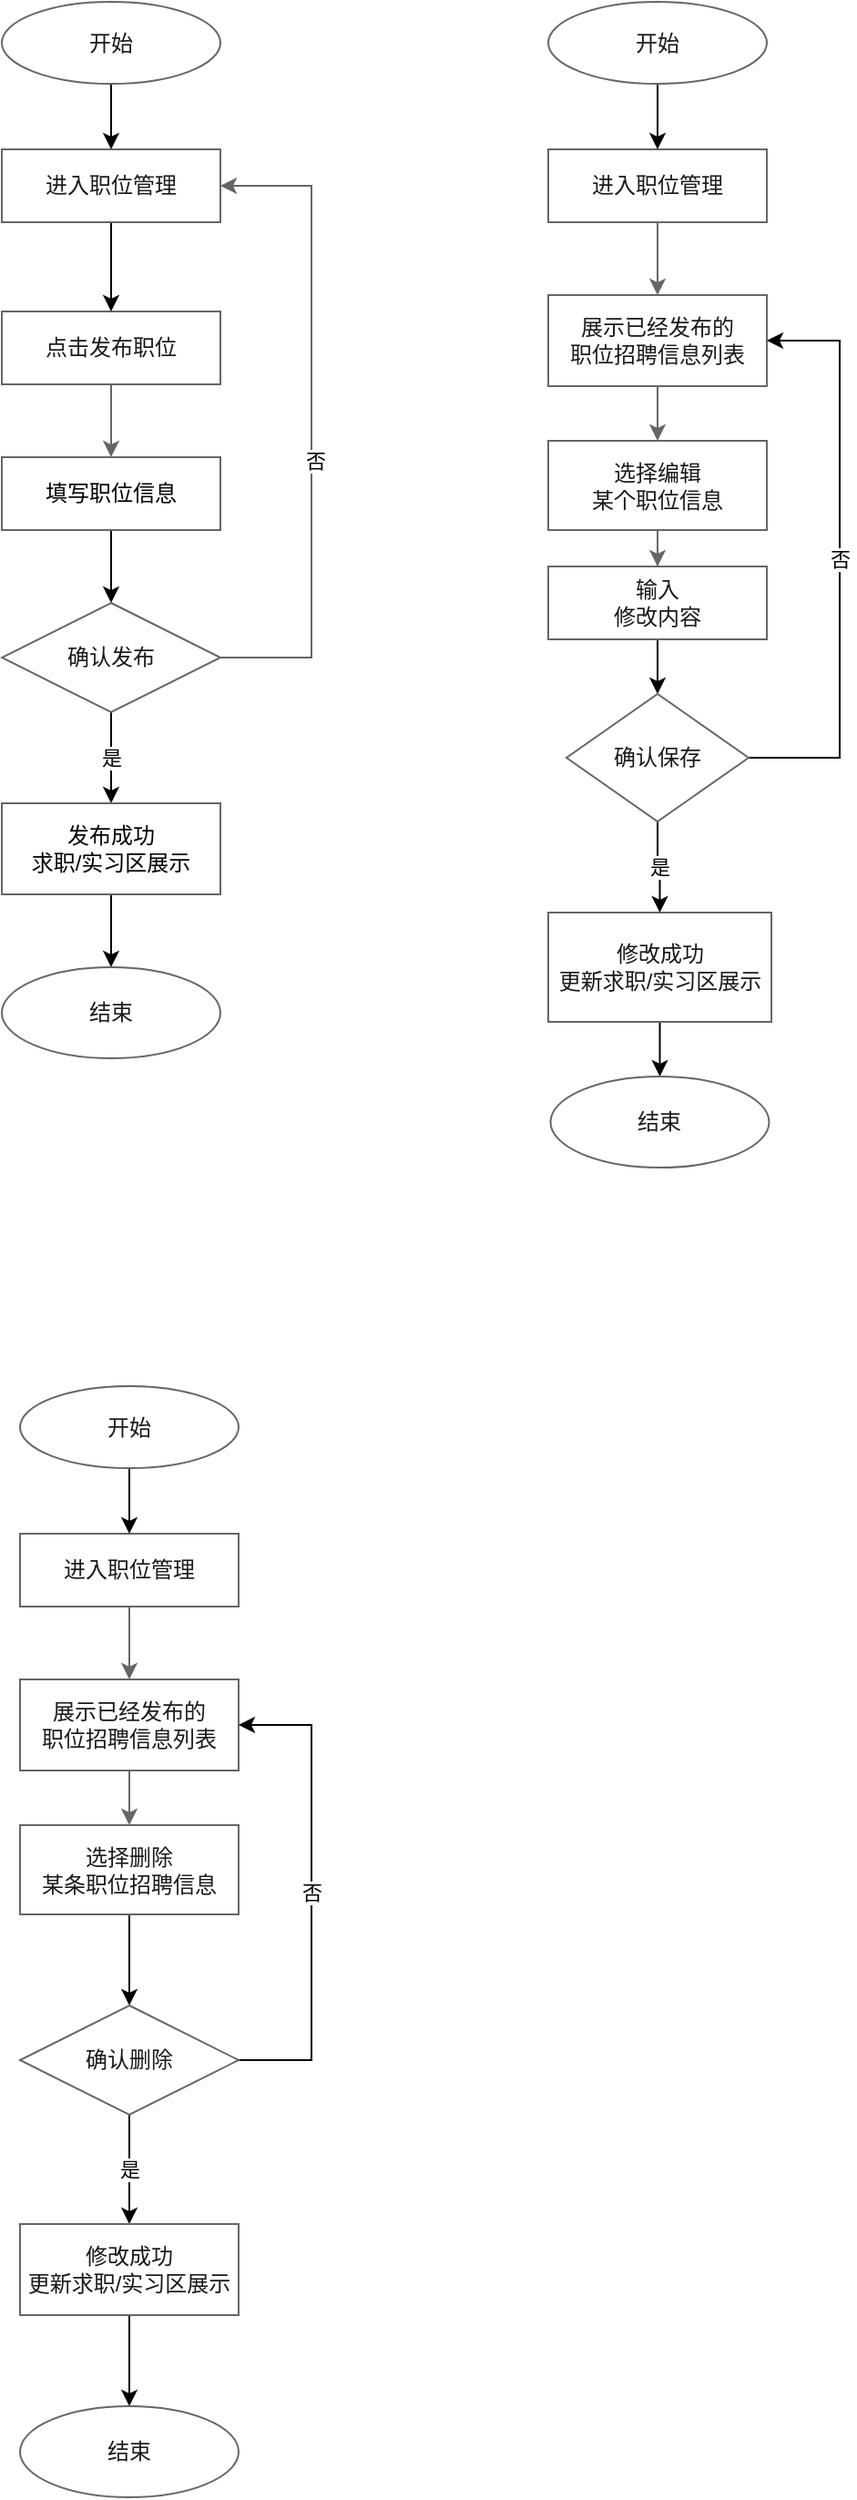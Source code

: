 <mxfile version="17.1.2" type="github">
  <diagram id="C5RBs43oDa-KdzZeNtuy" name="Page-1">
    <mxGraphModel dx="1038" dy="547" grid="1" gridSize="10" guides="1" tooltips="1" connect="1" arrows="1" fold="1" page="1" pageScale="1" pageWidth="827" pageHeight="1169" math="0" shadow="0">
      <root>
        <mxCell id="WIyWlLk6GJQsqaUBKTNV-0" />
        <mxCell id="WIyWlLk6GJQsqaUBKTNV-1" parent="WIyWlLk6GJQsqaUBKTNV-0" />
        <mxCell id="dQcE4N8BdVYJ3zXCObv3-11" value="否" style="edgeStyle=orthogonalEdgeStyle;rounded=0;orthogonalLoop=1;jettySize=auto;html=1;entryX=1;entryY=0.25;entryDx=0;entryDy=0;strokeColor=#666666;strokeWidth=1;" parent="WIyWlLk6GJQsqaUBKTNV-1" source="dQcE4N8BdVYJ3zXCObv3-9" edge="1">
          <mxGeometry relative="1" as="geometry">
            <Array as="points">
              <mxPoint x="100" y="1902" />
              <mxPoint x="100" y="1792" />
            </Array>
            <mxPoint x="80" y="1792" as="targetPoint" />
          </mxGeometry>
        </mxCell>
        <mxCell id="2JlXIbXZX5sy6Vrtjn5d-14" value="" style="edgeStyle=orthogonalEdgeStyle;rounded=0;orthogonalLoop=1;jettySize=auto;html=1;fontFamily=Helvetica;fontColor=#1A1A1A;strokeColor=#666666;" edge="1" parent="WIyWlLk6GJQsqaUBKTNV-1" source="2JlXIbXZX5sy6Vrtjn5d-15" target="2JlXIbXZX5sy6Vrtjn5d-19">
          <mxGeometry relative="1" as="geometry" />
        </mxCell>
        <mxCell id="2JlXIbXZX5sy6Vrtjn5d-15" value="&lt;p&gt;进入职位管理&lt;br&gt;&lt;/p&gt;" style="rounded=0;whiteSpace=wrap;html=1;fontFamily=Helvetica;fontColor=#1A1A1A;strokeColor=#666666;" vertex="1" parent="WIyWlLk6GJQsqaUBKTNV-1">
          <mxGeometry x="470" y="321" width="120" height="40" as="geometry" />
        </mxCell>
        <mxCell id="2JlXIbXZX5sy6Vrtjn5d-97" value="" style="edgeStyle=orthogonalEdgeStyle;rounded=0;orthogonalLoop=1;jettySize=auto;html=1;strokeColor=#666666;strokeWidth=1;" edge="1" parent="WIyWlLk6GJQsqaUBKTNV-1" source="2JlXIbXZX5sy6Vrtjn5d-17" target="2JlXIbXZX5sy6Vrtjn5d-28">
          <mxGeometry relative="1" as="geometry" />
        </mxCell>
        <mxCell id="2JlXIbXZX5sy6Vrtjn5d-17" value="选择编辑&lt;br&gt;某个职位信息" style="whiteSpace=wrap;html=1;rounded=0;fontFamily=Helvetica;fontColor=#1A1A1A;strokeColor=#666666;" vertex="1" parent="WIyWlLk6GJQsqaUBKTNV-1">
          <mxGeometry x="470" y="481" width="120" height="49" as="geometry" />
        </mxCell>
        <mxCell id="2JlXIbXZX5sy6Vrtjn5d-18" value="" style="edgeStyle=orthogonalEdgeStyle;rounded=0;orthogonalLoop=1;jettySize=auto;html=1;fontFamily=Helvetica;fontColor=#1A1A1A;strokeColor=#666666;" edge="1" parent="WIyWlLk6GJQsqaUBKTNV-1" source="2JlXIbXZX5sy6Vrtjn5d-19" target="2JlXIbXZX5sy6Vrtjn5d-17">
          <mxGeometry relative="1" as="geometry" />
        </mxCell>
        <mxCell id="2JlXIbXZX5sy6Vrtjn5d-19" value="展示已经发布的&lt;br&gt;职位招聘信息列表" style="rounded=0;whiteSpace=wrap;html=1;fontFamily=Helvetica;fontColor=#1A1A1A;strokeColor=#666666;" vertex="1" parent="WIyWlLk6GJQsqaUBKTNV-1">
          <mxGeometry x="470" y="401" width="120" height="50" as="geometry" />
        </mxCell>
        <mxCell id="2JlXIbXZX5sy6Vrtjn5d-20" value="" style="edgeStyle=orthogonalEdgeStyle;rounded=0;orthogonalLoop=1;jettySize=auto;html=1;" edge="1" parent="WIyWlLk6GJQsqaUBKTNV-1" source="2JlXIbXZX5sy6Vrtjn5d-21" target="2JlXIbXZX5sy6Vrtjn5d-15">
          <mxGeometry relative="1" as="geometry" />
        </mxCell>
        <mxCell id="2JlXIbXZX5sy6Vrtjn5d-21" value="开始" style="ellipse;whiteSpace=wrap;html=1;strokeColor=#666666;fontColor=#1A1A1A;rounded=0;" vertex="1" parent="WIyWlLk6GJQsqaUBKTNV-1">
          <mxGeometry x="470" y="240" width="120" height="45" as="geometry" />
        </mxCell>
        <mxCell id="2JlXIbXZX5sy6Vrtjn5d-22" value="" style="edgeStyle=orthogonalEdgeStyle;rounded=0;orthogonalLoop=1;jettySize=auto;html=1;" edge="1" parent="WIyWlLk6GJQsqaUBKTNV-1" source="2JlXIbXZX5sy6Vrtjn5d-23" target="2JlXIbXZX5sy6Vrtjn5d-24">
          <mxGeometry relative="1" as="geometry" />
        </mxCell>
        <mxCell id="2JlXIbXZX5sy6Vrtjn5d-23" value="修改成功&lt;br&gt;更新求职/实习区展示" style="whiteSpace=wrap;html=1;strokeColor=#666666;fontColor=#1A1A1A;rounded=0;" vertex="1" parent="WIyWlLk6GJQsqaUBKTNV-1">
          <mxGeometry x="470" y="740" width="122.5" height="60" as="geometry" />
        </mxCell>
        <mxCell id="2JlXIbXZX5sy6Vrtjn5d-24" value="结束" style="ellipse;whiteSpace=wrap;html=1;strokeColor=#666666;fontColor=#1A1A1A;rounded=0;" vertex="1" parent="WIyWlLk6GJQsqaUBKTNV-1">
          <mxGeometry x="471.25" y="830" width="120" height="50" as="geometry" />
        </mxCell>
        <mxCell id="2JlXIbXZX5sy6Vrtjn5d-27" value="" style="edgeStyle=orthogonalEdgeStyle;rounded=0;orthogonalLoop=1;jettySize=auto;html=1;" edge="1" parent="WIyWlLk6GJQsqaUBKTNV-1" source="2JlXIbXZX5sy6Vrtjn5d-28" target="2JlXIbXZX5sy6Vrtjn5d-31">
          <mxGeometry relative="1" as="geometry" />
        </mxCell>
        <mxCell id="2JlXIbXZX5sy6Vrtjn5d-28" value="输入&lt;br&gt;修改内容" style="whiteSpace=wrap;html=1;strokeColor=#666666;fontColor=#1A1A1A;rounded=0;" vertex="1" parent="WIyWlLk6GJQsqaUBKTNV-1">
          <mxGeometry x="470" y="550" width="120" height="40" as="geometry" />
        </mxCell>
        <mxCell id="2JlXIbXZX5sy6Vrtjn5d-29" value="是" style="edgeStyle=orthogonalEdgeStyle;rounded=0;orthogonalLoop=1;jettySize=auto;html=1;" edge="1" parent="WIyWlLk6GJQsqaUBKTNV-1" source="2JlXIbXZX5sy6Vrtjn5d-31" target="2JlXIbXZX5sy6Vrtjn5d-23">
          <mxGeometry relative="1" as="geometry" />
        </mxCell>
        <mxCell id="2JlXIbXZX5sy6Vrtjn5d-30" value="否" style="edgeStyle=orthogonalEdgeStyle;rounded=0;orthogonalLoop=1;jettySize=auto;html=1;entryX=1;entryY=0.5;entryDx=0;entryDy=0;" edge="1" parent="WIyWlLk6GJQsqaUBKTNV-1" source="2JlXIbXZX5sy6Vrtjn5d-31" target="2JlXIbXZX5sy6Vrtjn5d-19">
          <mxGeometry relative="1" as="geometry">
            <Array as="points">
              <mxPoint x="630" y="655" />
              <mxPoint x="630" y="426" />
            </Array>
          </mxGeometry>
        </mxCell>
        <mxCell id="2JlXIbXZX5sy6Vrtjn5d-31" value="确认保存" style="rhombus;whiteSpace=wrap;html=1;strokeColor=#666666;fontColor=#1A1A1A;rounded=0;" vertex="1" parent="WIyWlLk6GJQsqaUBKTNV-1">
          <mxGeometry x="480" y="620" width="100" height="70" as="geometry" />
        </mxCell>
        <mxCell id="2JlXIbXZX5sy6Vrtjn5d-98" style="edgeStyle=orthogonalEdgeStyle;rounded=0;orthogonalLoop=1;jettySize=auto;html=1;entryX=0.5;entryY=0;entryDx=0;entryDy=0;strokeColor=#666666;strokeWidth=1;" edge="1" parent="WIyWlLk6GJQsqaUBKTNV-1" source="2JlXIbXZX5sy6Vrtjn5d-99" target="2JlXIbXZX5sy6Vrtjn5d-101">
          <mxGeometry relative="1" as="geometry" />
        </mxCell>
        <mxCell id="2JlXIbXZX5sy6Vrtjn5d-99" value="&lt;p&gt;点击发布职位&lt;/p&gt;" style="rounded=0;whiteSpace=wrap;html=1;fontFamily=Helvetica;fontColor=#1A1A1A;strokeColor=#666666;" vertex="1" parent="WIyWlLk6GJQsqaUBKTNV-1">
          <mxGeometry x="170" y="410" width="120" height="40" as="geometry" />
        </mxCell>
        <mxCell id="2JlXIbXZX5sy6Vrtjn5d-100" value="" style="edgeStyle=orthogonalEdgeStyle;rounded=0;orthogonalLoop=1;jettySize=auto;html=1;" edge="1" parent="WIyWlLk6GJQsqaUBKTNV-1" source="2JlXIbXZX5sy6Vrtjn5d-101" target="2JlXIbXZX5sy6Vrtjn5d-105">
          <mxGeometry relative="1" as="geometry" />
        </mxCell>
        <mxCell id="2JlXIbXZX5sy6Vrtjn5d-101" value="&lt;span style=&quot;color: rgb(0 , 0 , 0)&quot;&gt;填写职位信息&lt;/span&gt;" style="whiteSpace=wrap;html=1;rounded=0;fontFamily=Helvetica;fontColor=#1A1A1A;strokeColor=#666666;" vertex="1" parent="WIyWlLk6GJQsqaUBKTNV-1">
          <mxGeometry x="170" y="490" width="120" height="40" as="geometry" />
        </mxCell>
        <mxCell id="2JlXIbXZX5sy6Vrtjn5d-102" value="是" style="edgeStyle=orthogonalEdgeStyle;rounded=0;orthogonalLoop=1;jettySize=auto;html=1;" edge="1" parent="WIyWlLk6GJQsqaUBKTNV-1" source="2JlXIbXZX5sy6Vrtjn5d-105" target="2JlXIbXZX5sy6Vrtjn5d-107">
          <mxGeometry relative="1" as="geometry" />
        </mxCell>
        <mxCell id="2JlXIbXZX5sy6Vrtjn5d-103" style="edgeStyle=orthogonalEdgeStyle;rounded=0;orthogonalLoop=1;jettySize=auto;html=1;entryX=1;entryY=0.5;entryDx=0;entryDy=0;strokeColor=#666666;strokeWidth=1;" edge="1" parent="WIyWlLk6GJQsqaUBKTNV-1" source="2JlXIbXZX5sy6Vrtjn5d-105" target="2JlXIbXZX5sy6Vrtjn5d-110">
          <mxGeometry relative="1" as="geometry">
            <Array as="points">
              <mxPoint x="340" y="600" />
              <mxPoint x="340" y="341" />
            </Array>
          </mxGeometry>
        </mxCell>
        <mxCell id="2JlXIbXZX5sy6Vrtjn5d-104" value="否" style="edgeLabel;html=1;align=center;verticalAlign=middle;resizable=0;points=[];" vertex="1" connectable="0" parent="2JlXIbXZX5sy6Vrtjn5d-103">
          <mxGeometry x="-0.116" y="-2" relative="1" as="geometry">
            <mxPoint as="offset" />
          </mxGeometry>
        </mxCell>
        <mxCell id="2JlXIbXZX5sy6Vrtjn5d-105" value="确认发布" style="rhombus;whiteSpace=wrap;html=1;strokeColor=#666666;fontColor=#1A1A1A;rounded=0;" vertex="1" parent="WIyWlLk6GJQsqaUBKTNV-1">
          <mxGeometry x="170" y="570" width="120" height="60" as="geometry" />
        </mxCell>
        <mxCell id="2JlXIbXZX5sy6Vrtjn5d-106" value="" style="edgeStyle=orthogonalEdgeStyle;rounded=0;orthogonalLoop=1;jettySize=auto;html=1;" edge="1" parent="WIyWlLk6GJQsqaUBKTNV-1" source="2JlXIbXZX5sy6Vrtjn5d-107" target="2JlXIbXZX5sy6Vrtjn5d-108">
          <mxGeometry relative="1" as="geometry" />
        </mxCell>
        <mxCell id="2JlXIbXZX5sy6Vrtjn5d-107" value="&lt;span style=&quot;color: rgb(0 , 0 , 0)&quot;&gt;发布成功&lt;/span&gt;&lt;br style=&quot;color: rgb(0 , 0 , 0)&quot;&gt;&lt;span style=&quot;color: rgb(0 , 0 , 0)&quot;&gt;求职/实习区展示&lt;/span&gt;" style="whiteSpace=wrap;html=1;strokeColor=#666666;fontColor=#1A1A1A;rounded=0;" vertex="1" parent="WIyWlLk6GJQsqaUBKTNV-1">
          <mxGeometry x="170" y="680" width="120" height="50" as="geometry" />
        </mxCell>
        <mxCell id="2JlXIbXZX5sy6Vrtjn5d-108" value="结束" style="ellipse;whiteSpace=wrap;html=1;strokeColor=#666666;fontColor=#1A1A1A;rounded=0;" vertex="1" parent="WIyWlLk6GJQsqaUBKTNV-1">
          <mxGeometry x="170" y="770" width="120" height="50" as="geometry" />
        </mxCell>
        <mxCell id="2JlXIbXZX5sy6Vrtjn5d-109" value="" style="edgeStyle=orthogonalEdgeStyle;rounded=0;orthogonalLoop=1;jettySize=auto;html=1;" edge="1" parent="WIyWlLk6GJQsqaUBKTNV-1" source="2JlXIbXZX5sy6Vrtjn5d-110" target="2JlXIbXZX5sy6Vrtjn5d-99">
          <mxGeometry relative="1" as="geometry" />
        </mxCell>
        <mxCell id="2JlXIbXZX5sy6Vrtjn5d-110" value="&lt;p&gt;进入职位管理&lt;br&gt;&lt;/p&gt;" style="rounded=0;whiteSpace=wrap;html=1;fontFamily=Helvetica;fontColor=#1A1A1A;strokeColor=#666666;" vertex="1" parent="WIyWlLk6GJQsqaUBKTNV-1">
          <mxGeometry x="170" y="321" width="120" height="40" as="geometry" />
        </mxCell>
        <mxCell id="2JlXIbXZX5sy6Vrtjn5d-111" value="" style="edgeStyle=orthogonalEdgeStyle;rounded=0;orthogonalLoop=1;jettySize=auto;html=1;" edge="1" parent="WIyWlLk6GJQsqaUBKTNV-1" source="2JlXIbXZX5sy6Vrtjn5d-112" target="2JlXIbXZX5sy6Vrtjn5d-110">
          <mxGeometry relative="1" as="geometry" />
        </mxCell>
        <mxCell id="2JlXIbXZX5sy6Vrtjn5d-112" value="开始" style="ellipse;whiteSpace=wrap;html=1;strokeColor=#666666;fontColor=#1A1A1A;rounded=0;" vertex="1" parent="WIyWlLk6GJQsqaUBKTNV-1">
          <mxGeometry x="170" y="240" width="120" height="45" as="geometry" />
        </mxCell>
        <mxCell id="2JlXIbXZX5sy6Vrtjn5d-113" value="" style="edgeStyle=orthogonalEdgeStyle;rounded=0;orthogonalLoop=1;jettySize=auto;html=1;fontFamily=Helvetica;fontColor=#1A1A1A;strokeColor=#666666;" edge="1" parent="WIyWlLk6GJQsqaUBKTNV-1" source="2JlXIbXZX5sy6Vrtjn5d-114" target="2JlXIbXZX5sy6Vrtjn5d-118">
          <mxGeometry relative="1" as="geometry" />
        </mxCell>
        <mxCell id="2JlXIbXZX5sy6Vrtjn5d-114" value="&lt;p&gt;进入职位管理&lt;br&gt;&lt;/p&gt;" style="rounded=0;whiteSpace=wrap;html=1;fontFamily=Helvetica;fontColor=#1A1A1A;strokeColor=#666666;" vertex="1" parent="WIyWlLk6GJQsqaUBKTNV-1">
          <mxGeometry x="180" y="1081" width="120" height="40" as="geometry" />
        </mxCell>
        <mxCell id="2JlXIbXZX5sy6Vrtjn5d-115" value="" style="edgeStyle=orthogonalEdgeStyle;rounded=0;orthogonalLoop=1;jettySize=auto;html=1;" edge="1" parent="WIyWlLk6GJQsqaUBKTNV-1" source="2JlXIbXZX5sy6Vrtjn5d-116" target="2JlXIbXZX5sy6Vrtjn5d-123">
          <mxGeometry relative="1" as="geometry" />
        </mxCell>
        <mxCell id="2JlXIbXZX5sy6Vrtjn5d-116" value="选择删除&lt;br&gt;某条职位招聘信息" style="whiteSpace=wrap;html=1;rounded=0;fontFamily=Helvetica;fontColor=#1A1A1A;strokeColor=#666666;" vertex="1" parent="WIyWlLk6GJQsqaUBKTNV-1">
          <mxGeometry x="180" y="1241" width="120" height="49" as="geometry" />
        </mxCell>
        <mxCell id="2JlXIbXZX5sy6Vrtjn5d-117" value="" style="edgeStyle=orthogonalEdgeStyle;rounded=0;orthogonalLoop=1;jettySize=auto;html=1;fontFamily=Helvetica;fontColor=#1A1A1A;strokeColor=#666666;" edge="1" parent="WIyWlLk6GJQsqaUBKTNV-1" source="2JlXIbXZX5sy6Vrtjn5d-118" target="2JlXIbXZX5sy6Vrtjn5d-116">
          <mxGeometry relative="1" as="geometry" />
        </mxCell>
        <mxCell id="2JlXIbXZX5sy6Vrtjn5d-118" value="展示已经发布的&lt;br&gt;职位招聘信息列表" style="rounded=0;whiteSpace=wrap;html=1;fontFamily=Helvetica;fontColor=#1A1A1A;strokeColor=#666666;" vertex="1" parent="WIyWlLk6GJQsqaUBKTNV-1">
          <mxGeometry x="180" y="1161" width="120" height="50" as="geometry" />
        </mxCell>
        <mxCell id="2JlXIbXZX5sy6Vrtjn5d-119" value="" style="edgeStyle=orthogonalEdgeStyle;rounded=0;orthogonalLoop=1;jettySize=auto;html=1;" edge="1" parent="WIyWlLk6GJQsqaUBKTNV-1" source="2JlXIbXZX5sy6Vrtjn5d-120" target="2JlXIbXZX5sy6Vrtjn5d-114">
          <mxGeometry relative="1" as="geometry" />
        </mxCell>
        <mxCell id="2JlXIbXZX5sy6Vrtjn5d-120" value="开始" style="ellipse;whiteSpace=wrap;html=1;strokeColor=#666666;fontColor=#1A1A1A;rounded=0;" vertex="1" parent="WIyWlLk6GJQsqaUBKTNV-1">
          <mxGeometry x="180" y="1000" width="120" height="45" as="geometry" />
        </mxCell>
        <mxCell id="2JlXIbXZX5sy6Vrtjn5d-121" value="是" style="edgeStyle=orthogonalEdgeStyle;rounded=0;orthogonalLoop=1;jettySize=auto;html=1;" edge="1" parent="WIyWlLk6GJQsqaUBKTNV-1" source="2JlXIbXZX5sy6Vrtjn5d-123" target="2JlXIbXZX5sy6Vrtjn5d-125">
          <mxGeometry relative="1" as="geometry" />
        </mxCell>
        <mxCell id="2JlXIbXZX5sy6Vrtjn5d-122" value="否" style="edgeStyle=orthogonalEdgeStyle;rounded=0;orthogonalLoop=1;jettySize=auto;html=1;entryX=1;entryY=0.5;entryDx=0;entryDy=0;" edge="1" parent="WIyWlLk6GJQsqaUBKTNV-1" source="2JlXIbXZX5sy6Vrtjn5d-123" target="2JlXIbXZX5sy6Vrtjn5d-118">
          <mxGeometry relative="1" as="geometry">
            <Array as="points">
              <mxPoint x="340" y="1370" />
              <mxPoint x="340" y="1186" />
            </Array>
          </mxGeometry>
        </mxCell>
        <mxCell id="2JlXIbXZX5sy6Vrtjn5d-123" value="确认删除" style="rhombus;whiteSpace=wrap;html=1;strokeColor=#666666;fontColor=#1A1A1A;rounded=0;" vertex="1" parent="WIyWlLk6GJQsqaUBKTNV-1">
          <mxGeometry x="180" y="1340" width="120" height="60" as="geometry" />
        </mxCell>
        <mxCell id="2JlXIbXZX5sy6Vrtjn5d-124" value="" style="edgeStyle=orthogonalEdgeStyle;rounded=0;orthogonalLoop=1;jettySize=auto;html=1;" edge="1" parent="WIyWlLk6GJQsqaUBKTNV-1" source="2JlXIbXZX5sy6Vrtjn5d-125" target="2JlXIbXZX5sy6Vrtjn5d-126">
          <mxGeometry relative="1" as="geometry" />
        </mxCell>
        <mxCell id="2JlXIbXZX5sy6Vrtjn5d-125" value="修改成功&lt;br&gt;更新求职/实习区展示" style="whiteSpace=wrap;html=1;strokeColor=#666666;fontColor=#1A1A1A;rounded=0;" vertex="1" parent="WIyWlLk6GJQsqaUBKTNV-1">
          <mxGeometry x="180" y="1460" width="120" height="50" as="geometry" />
        </mxCell>
        <mxCell id="2JlXIbXZX5sy6Vrtjn5d-126" value="结束" style="ellipse;whiteSpace=wrap;html=1;strokeColor=#666666;fontColor=#1A1A1A;rounded=0;" vertex="1" parent="WIyWlLk6GJQsqaUBKTNV-1">
          <mxGeometry x="180" y="1560" width="120" height="50" as="geometry" />
        </mxCell>
      </root>
    </mxGraphModel>
  </diagram>
</mxfile>
